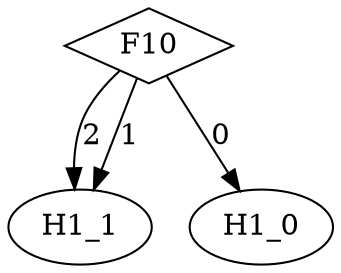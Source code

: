 digraph {
node [label=H1_1,style=""] H1_1
node [label=H1_1,style=""] H1_1
node [label=H1_0,style=""] H1_0
node [label=F10,shape="diamond",style=""] 0

0 -> H1_1 [label="2"]
0 -> H1_1 [label="1"]
0 -> H1_0 [label="0"]
}